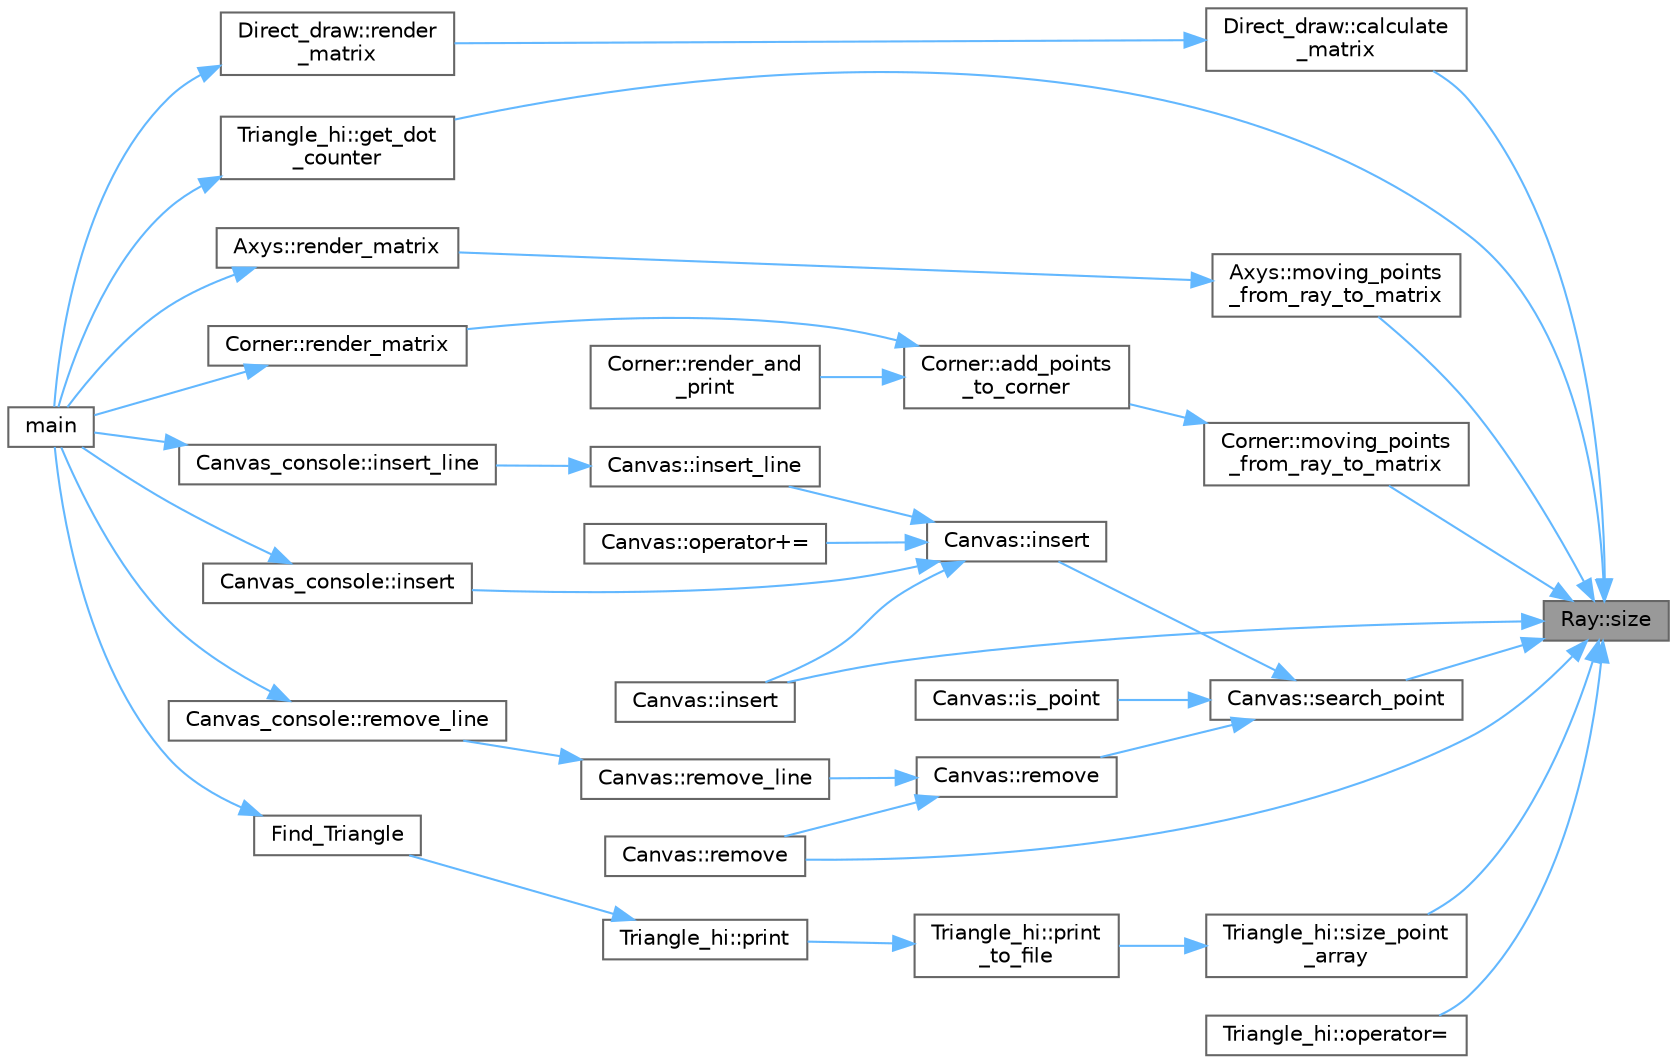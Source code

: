 digraph "Ray::size"
{
 // LATEX_PDF_SIZE
  bgcolor="transparent";
  edge [fontname=Helvetica,fontsize=10,labelfontname=Helvetica,labelfontsize=10];
  node [fontname=Helvetica,fontsize=10,shape=box,height=0.2,width=0.4];
  rankdir="RL";
  Node1 [label="Ray::size",height=0.2,width=0.4,color="gray40", fillcolor="grey60", style="filled", fontcolor="black",tooltip=" "];
  Node1 -> Node2 [dir="back",color="steelblue1",style="solid"];
  Node2 [label="Direct_draw::calculate\l_matrix",height=0.2,width=0.4,color="grey40", fillcolor="white", style="filled",URL="$class_direct__draw.html#aafdc3f48e08df27171d731e7c84a2a1c",tooltip=" "];
  Node2 -> Node3 [dir="back",color="steelblue1",style="solid"];
  Node3 [label="Direct_draw::render\l_matrix",height=0.2,width=0.4,color="grey40", fillcolor="white", style="filled",URL="$class_direct__draw.html#a63db0829be72ae6b819349a1037375c4",tooltip=" "];
  Node3 -> Node4 [dir="back",color="steelblue1",style="solid"];
  Node4 [label="main",height=0.2,width=0.4,color="grey40", fillcolor="white", style="filled",URL="$_main_8cpp.html#abf9e6b7e6f15df4b525a2e7705ba3089",tooltip="main"];
  Node1 -> Node5 [dir="back",color="steelblue1",style="solid"];
  Node5 [label="Triangle_hi::get_dot\l_counter",height=0.2,width=0.4,color="grey40", fillcolor="white", style="filled",URL="$class_triangle__hi.html#a7dc68d4089adbbe408b238e65a94b93b",tooltip=" "];
  Node5 -> Node4 [dir="back",color="steelblue1",style="solid"];
  Node1 -> Node6 [dir="back",color="steelblue1",style="solid"];
  Node6 [label="Canvas::insert",height=0.2,width=0.4,color="grey40", fillcolor="white", style="filled",URL="$class_canvas.html#a3912c2ac990d3c10cc6c78369dc969cb",tooltip=" "];
  Node1 -> Node7 [dir="back",color="steelblue1",style="solid"];
  Node7 [label="Axys::moving_points\l_from_ray_to_matrix",height=0.2,width=0.4,color="grey40", fillcolor="white", style="filled",URL="$class_axys.html#a1d7ec0fbf7e2c19314ed32bcd2b82277",tooltip=" "];
  Node7 -> Node8 [dir="back",color="steelblue1",style="solid"];
  Node8 [label="Axys::render_matrix",height=0.2,width=0.4,color="grey40", fillcolor="white", style="filled",URL="$class_axys.html#a8a1ef438decf7aa0150fa8a9e682e880",tooltip=" "];
  Node8 -> Node4 [dir="back",color="steelblue1",style="solid"];
  Node1 -> Node9 [dir="back",color="steelblue1",style="solid"];
  Node9 [label="Corner::moving_points\l_from_ray_to_matrix",height=0.2,width=0.4,color="grey40", fillcolor="white", style="filled",URL="$class_corner.html#a90062cf79d70da1ed353e7eedf103d12",tooltip=" "];
  Node9 -> Node10 [dir="back",color="steelblue1",style="solid"];
  Node10 [label="Corner::add_points\l_to_corner",height=0.2,width=0.4,color="grey40", fillcolor="white", style="filled",URL="$class_corner.html#a8bd14f6db2a038f3c423f8b4d0d67f47",tooltip=" "];
  Node10 -> Node11 [dir="back",color="steelblue1",style="solid"];
  Node11 [label="Corner::render_and\l_print",height=0.2,width=0.4,color="grey40", fillcolor="white", style="filled",URL="$class_corner.html#a33a579dcaf0fb62d6406777a693eb0e6",tooltip=" "];
  Node10 -> Node12 [dir="back",color="steelblue1",style="solid"];
  Node12 [label="Corner::render_matrix",height=0.2,width=0.4,color="grey40", fillcolor="white", style="filled",URL="$class_corner.html#a989625b522a12a50e9570a5521f3aafc",tooltip=" "];
  Node12 -> Node4 [dir="back",color="steelblue1",style="solid"];
  Node1 -> Node13 [dir="back",color="steelblue1",style="solid"];
  Node13 [label="Triangle_hi::operator=",height=0.2,width=0.4,color="grey40", fillcolor="white", style="filled",URL="$class_triangle__hi.html#a79d510183346c94335eb29e27c76ab1d",tooltip=" "];
  Node1 -> Node14 [dir="back",color="steelblue1",style="solid"];
  Node14 [label="Canvas::remove",height=0.2,width=0.4,color="grey40", fillcolor="white", style="filled",URL="$class_canvas.html#afecec1ce69ad5d78ff5e25ffd2294b58",tooltip=" "];
  Node1 -> Node15 [dir="back",color="steelblue1",style="solid"];
  Node15 [label="Canvas::search_point",height=0.2,width=0.4,color="grey40", fillcolor="white", style="filled",URL="$class_canvas.html#a2b8130bac44abbc2b9014a6421c45028",tooltip="insert without repetition"];
  Node15 -> Node16 [dir="back",color="steelblue1",style="solid"];
  Node16 [label="Canvas::insert",height=0.2,width=0.4,color="grey40", fillcolor="white", style="filled",URL="$class_canvas.html#a4a427aa5ce6cea39f3123f52207ec7ea",tooltip=" "];
  Node16 -> Node17 [dir="back",color="steelblue1",style="solid"];
  Node17 [label="Canvas_console::insert",height=0.2,width=0.4,color="grey40", fillcolor="white", style="filled",URL="$class_canvas__console.html#af75af479a5c2bd8835c231df42923e49",tooltip=" "];
  Node17 -> Node4 [dir="back",color="steelblue1",style="solid"];
  Node16 -> Node6 [dir="back",color="steelblue1",style="solid"];
  Node16 -> Node18 [dir="back",color="steelblue1",style="solid"];
  Node18 [label="Canvas::insert_line",height=0.2,width=0.4,color="grey40", fillcolor="white", style="filled",URL="$class_canvas.html#a62f8af520ff064ed8e5897f2faa3f686",tooltip=" "];
  Node18 -> Node19 [dir="back",color="steelblue1",style="solid"];
  Node19 [label="Canvas_console::insert_line",height=0.2,width=0.4,color="grey40", fillcolor="white", style="filled",URL="$class_canvas__console.html#a4a3dc592c07b69ce610b2806a72317b3",tooltip=" "];
  Node19 -> Node4 [dir="back",color="steelblue1",style="solid"];
  Node16 -> Node20 [dir="back",color="steelblue1",style="solid"];
  Node20 [label="Canvas::operator+=",height=0.2,width=0.4,color="grey40", fillcolor="white", style="filled",URL="$class_canvas.html#a45e30833c24e352debdaa806c4aa5085",tooltip=" "];
  Node15 -> Node21 [dir="back",color="steelblue1",style="solid"];
  Node21 [label="Canvas::is_point",height=0.2,width=0.4,color="grey40", fillcolor="white", style="filled",URL="$class_canvas.html#ad2de49be0e49f86b0547c1072138a40c",tooltip=" "];
  Node15 -> Node22 [dir="back",color="steelblue1",style="solid"];
  Node22 [label="Canvas::remove",height=0.2,width=0.4,color="grey40", fillcolor="white", style="filled",URL="$class_canvas.html#a26f551519ccd8633712d477cd9370ff6",tooltip=" "];
  Node22 -> Node14 [dir="back",color="steelblue1",style="solid"];
  Node22 -> Node23 [dir="back",color="steelblue1",style="solid"];
  Node23 [label="Canvas::remove_line",height=0.2,width=0.4,color="grey40", fillcolor="white", style="filled",URL="$class_canvas.html#ac1a10155e7e21b28092c14134027e8b9",tooltip=" "];
  Node23 -> Node24 [dir="back",color="steelblue1",style="solid"];
  Node24 [label="Canvas_console::remove_line",height=0.2,width=0.4,color="grey40", fillcolor="white", style="filled",URL="$class_canvas__console.html#a6bf84e7efec273107ea13b14e9fd2d64",tooltip=" "];
  Node24 -> Node4 [dir="back",color="steelblue1",style="solid"];
  Node1 -> Node25 [dir="back",color="steelblue1",style="solid"];
  Node25 [label="Triangle_hi::size_point\l_array",height=0.2,width=0.4,color="grey40", fillcolor="white", style="filled",URL="$class_triangle__hi.html#afb1e73a766b707386796f6d73c26e076",tooltip=" "];
  Node25 -> Node26 [dir="back",color="steelblue1",style="solid"];
  Node26 [label="Triangle_hi::print\l_to_file",height=0.2,width=0.4,color="grey40", fillcolor="white", style="filled",URL="$class_triangle__hi.html#a4b1c0727561d2f97be5cc1d0292667d5",tooltip=" "];
  Node26 -> Node27 [dir="back",color="steelblue1",style="solid"];
  Node27 [label="Triangle_hi::print",height=0.2,width=0.4,color="grey40", fillcolor="white", style="filled",URL="$class_triangle__hi.html#af8639ec111ddd21a4d4ee56fd68ba43d",tooltip=" "];
  Node27 -> Node28 [dir="back",color="steelblue1",style="solid"];
  Node28 [label="Find_Triangle",height=0.2,width=0.4,color="grey40", fillcolor="white", style="filled",URL="$_find___triangle_8cpp.html#a7823cb47389cb6d26d3659d2df84d11e",tooltip="#include <future>"];
  Node28 -> Node4 [dir="back",color="steelblue1",style="solid"];
}
